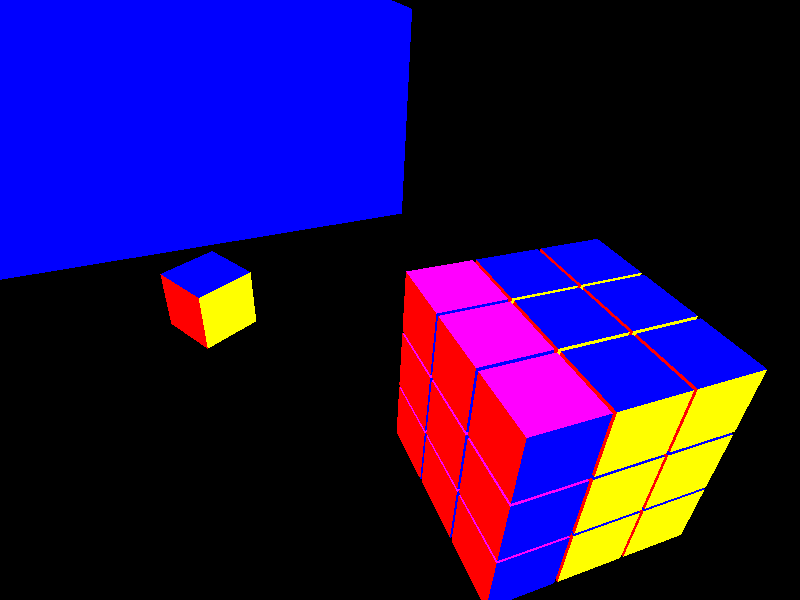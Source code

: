 // 20220810 (C) Gunter Liszewski -*- mode: pov; -*-
// spline example
#version 3.7;
#include "colors.inc"
 global_settings { assumed_gamma 1.0 }

camera { location <0,2,-10> look_at 0 }
light_source { <-5,30,-10> 1 }

#macro Side( Colour, P1, P2, P3, P4)
polygon {  4, P1, P2, P3, P4
  texture{ finish  { specular 0.6 }
  	   pigment { colour Colour }
	   normal  { agate 0.25 scale 1/2 } } }
#end
#declare F = Side(Red,     <0,0,0>, <0,1,0>, <1,1,0>, <1,0,0>)
#declare B = Side(Green,   <0,0,1>, <0,1,1>, <1,1,1>, <1,0,1>)
#declare U = Side(Blue,    <0,1,0>, <0,1,1>, <1,1,1>, <1,1,0>)
#declare D = Side(Cyan,    <0,0,0>, <0,0,1>, <1,0,1>, <1,0,0>)
#declare L = Side(Magenta, <0,0,0>, <0,0,1>, <0,1,1>, <0,1,0>)
#declare R = Side(Yellow,  <1,0,0>, <1,1,0>, <1,1,1>, <1,0,1>)

#declare cubelet = union {
  object { F }
  object { U }
  object { R }
  object { B }
  object { D }
  object { L }
  translate <-0.5, -0.5, -0.5>
}

#declare that_cube = union { 
// <X,Y,Z> = <right,up,back> , we progress in a circular motion
// front and left and up
  object { cubelet rotate <0,0,-90>
                   translate <-1.05,1.05,-1.05> } // corner
  object { cubelet rotate <0,0,-90>
                   translate <0,    1.05,-1.05> } // edge
// front and up and right
  object { cubelet rotate <0,0,-90> 
                   translate <1.05, 1.05,-1.05> } // corner
  object { cubelet rotate <0,0,-90>
                   translate <1.05, 0,   -1.05> } // edge
// down and right
  object { cubelet rotate <0,0,-90>
                   translate <1.05,-1.05,-1.05> } // corner
  object { cubelet rotate <0,0,-90>
                   translate <0,   -1.05,-1.05> } // edge
// down and left
  object { cubelet rotate <0,0,-90>
                   translate <-1.05,-1.05,-1.05> } // corner
  object { cubelet rotate <0,0,-90>
                   translate <-1.05,0,    -1.05> } // edge  
// front centre
  object { cubelet rotate <0,0,-90>
                   translate <0,0,-1.05> }        // front centre
// back-right-up
  object { cubelet translate <1.05,  1.05,1.05> } // corner
  object { cubelet translate <0,     1.05,1.05> } // edge
// back-down-right
  object { cubelet translate <1.05, -1.05,1.05> } // corner
  object { cubelet translate <0,    -1.05,1.05> } // edge
// back-left
  object { cubelet translate <-1.05, 1.05,1.05> } // corner
  object { cubelet translate <-1.05, 0,   1.05> } // edge
// back-left-down
  object { cubelet translate <-1.05, -1.05,1.05> } // corner
  object { cubelet translate <1.05,  0,    1.05> } // edge  
// back centre
  object { cubelet translate <0,    0,   1.05> } // back centre

// slice in the middle of front and left
// up-left
  object { cubelet translate <-1.05,1.05,0> } // corner
  object { cubelet translate <0,    1.05,0> } // edge
// up-right
  object { cubelet translate <1.05, 1.05, 0> } // corner
  object { cubelet translate <1.05, 0,    0> }  // edge
// down-right
  object { cubelet translate <1.05,-1.05,0> }  // corner
  object { cubelet translate <0,   -1.05,0> }  // edge
// down-left
  object { cubelet translate <-1.05,-1.05,0> } // corner
  object { cubelet translate <-1.05,0,  0> }   // edge
// cube invisible centre
  object { cubelet }
}

#macro Mirror( Colour )
  box { <0,0,0>, <10,4,4>
    pigment { colour Colour } finish { reflection 1 } }
#end

// The things in this picture
union {
  object { Mirror( Blue ) rotate y*87 translate <-10,0,0> }
  object { that_cube }
  object { cubelet rotate y*-30 translate <-4,0,-4> }
  translate <3,0,1> rotate <131,122,133> }
